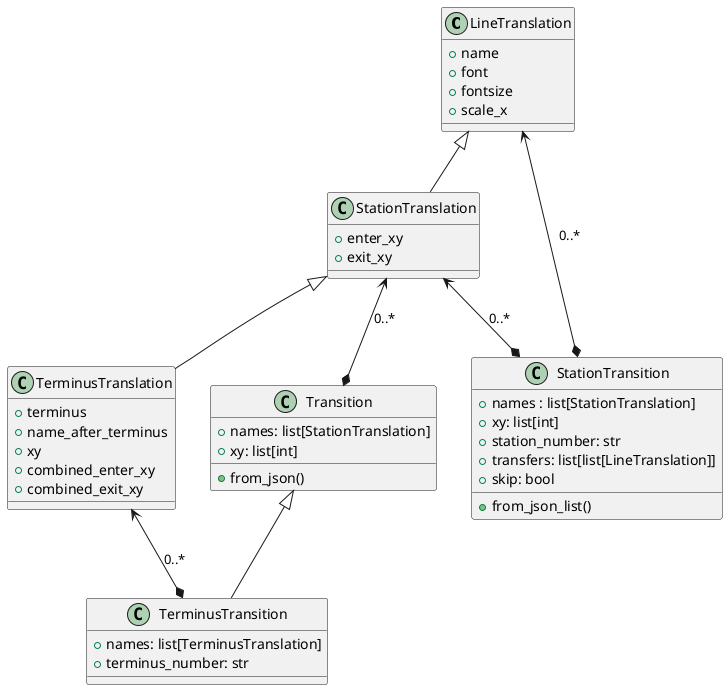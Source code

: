 @startuml

class LineTranslation {
    +name
    +font
    +fontsize
    +scale_x
}

class StationTranslation extends LineTranslation {
    +enter_xy
    +exit_xy
}

class TerminusTranslation extends StationTranslation {
    +terminus
    +name_after_terminus
    +xy
    +combined_enter_xy
    +combined_exit_xy
}

class Transition {
    +names: list[StationTranslation]
    +xy: list[int]
    +from_json()
}

class TerminusTransition extends Transition {
    +names: list[TerminusTranslation]
    +terminus_number: str
}

class StationTransition {
    +names : list[StationTranslation]
    +xy: list[int]
    +station_number: str
    +transfers: list[list[LineTranslation]]
    +skip: bool
    +from_json_list()
}

Transition *-up-> "StationTranslation": 0..*
StationTransition *-up-> "StationTranslation": 0..*
StationTransition *-up--> LineTranslation: 0..*

TerminusTransition *-up-> "TerminusTranslation": 0..*

@enduml
